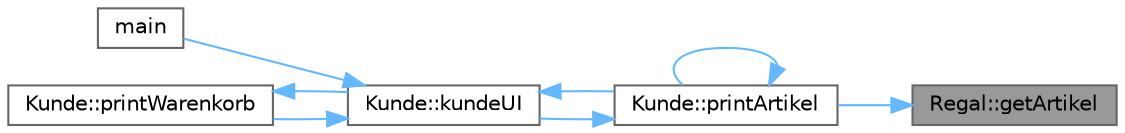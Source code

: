 digraph "Regal::getArtikel"
{
 // INTERACTIVE_SVG=YES
 // LATEX_PDF_SIZE
  bgcolor="transparent";
  edge [fontname=Helvetica,fontsize=10,labelfontname=Helvetica,labelfontsize=10];
  node [fontname=Helvetica,fontsize=10,shape=box,height=0.2,width=0.4];
  rankdir="RL";
  Node1 [id="Node000001",label="Regal::getArtikel",height=0.2,width=0.4,color="gray40", fillcolor="grey60", style="filled", fontcolor="black",tooltip="Gibt einen Artikel im Regal anhand der Artikelnummer zurueck."];
  Node1 -> Node2 [id="edge1_Node000001_Node000002",dir="back",color="steelblue1",style="solid",tooltip=" "];
  Node2 [id="Node000002",label="Kunde::printArtikel",height=0.2,width=0.4,color="grey40", fillcolor="white", style="filled",URL="$classKunde.html#af669f9ec888bef86ca32dbc4afc126b8",tooltip="Gibt die Artikel in einem bestimmten Regal aus."];
  Node2 -> Node3 [id="edge2_Node000002_Node000003",dir="back",color="steelblue1",style="solid",tooltip=" "];
  Node3 [id="Node000003",label="Kunde::kundeUI",height=0.2,width=0.4,color="grey40", fillcolor="white", style="filled",URL="$classKunde.html#a710e5b57f7b8e2badbe14b9b9725b69b",tooltip="Oeffnet die Benutzeroberflaeche des Kunden fuer Einkaufsaktionen."];
  Node3 -> Node4 [id="edge3_Node000003_Node000004",dir="back",color="steelblue1",style="solid",tooltip=" "];
  Node4 [id="Node000004",label="main",height=0.2,width=0.4,color="grey40", fillcolor="white", style="filled",URL="$main_8cc.html#a0ddf1224851353fc92bfbff6f499fa97",tooltip="Hauptfunktion des Programms."];
  Node3 -> Node2 [id="edge4_Node000003_Node000002",dir="back",color="steelblue1",style="solid",tooltip=" "];
  Node3 -> Node5 [id="edge5_Node000003_Node000005",dir="back",color="steelblue1",style="solid",tooltip=" "];
  Node5 [id="Node000005",label="Kunde::printWarenkorb",height=0.2,width=0.4,color="grey40", fillcolor="white", style="filled",URL="$classKunde.html#a5d63fab8fc73949a7c6d63d58e893045",tooltip="Gibt den aktuellen Warenkorb des Kunden aus."];
  Node5 -> Node3 [id="edge6_Node000005_Node000003",dir="back",color="steelblue1",style="solid",tooltip=" "];
  Node2 -> Node2 [id="edge7_Node000002_Node000002",dir="back",color="steelblue1",style="solid",tooltip=" "];
}
